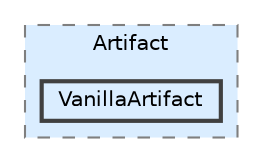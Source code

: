digraph "Q:/IdleWave/Projet/Assets/Scripts/RogueGenesia/Survival/Artifact/VanillaArtifact"
{
 // LATEX_PDF_SIZE
  bgcolor="transparent";
  edge [fontname=Helvetica,fontsize=10,labelfontname=Helvetica,labelfontsize=10];
  node [fontname=Helvetica,fontsize=10,shape=box,height=0.2,width=0.4];
  compound=true
  subgraph clusterdir_bcc5842cf79cd076d2dd6afd85c3a22f {
    graph [ bgcolor="#daedff", pencolor="grey50", label="Artifact", fontname=Helvetica,fontsize=10 style="filled,dashed", URL="dir_bcc5842cf79cd076d2dd6afd85c3a22f.html",tooltip=""]
  dir_49237041992ffb5334c2eb02fae8555f [label="VanillaArtifact", fillcolor="#daedff", color="grey25", style="filled,bold", URL="dir_49237041992ffb5334c2eb02fae8555f.html",tooltip=""];
  }
}
